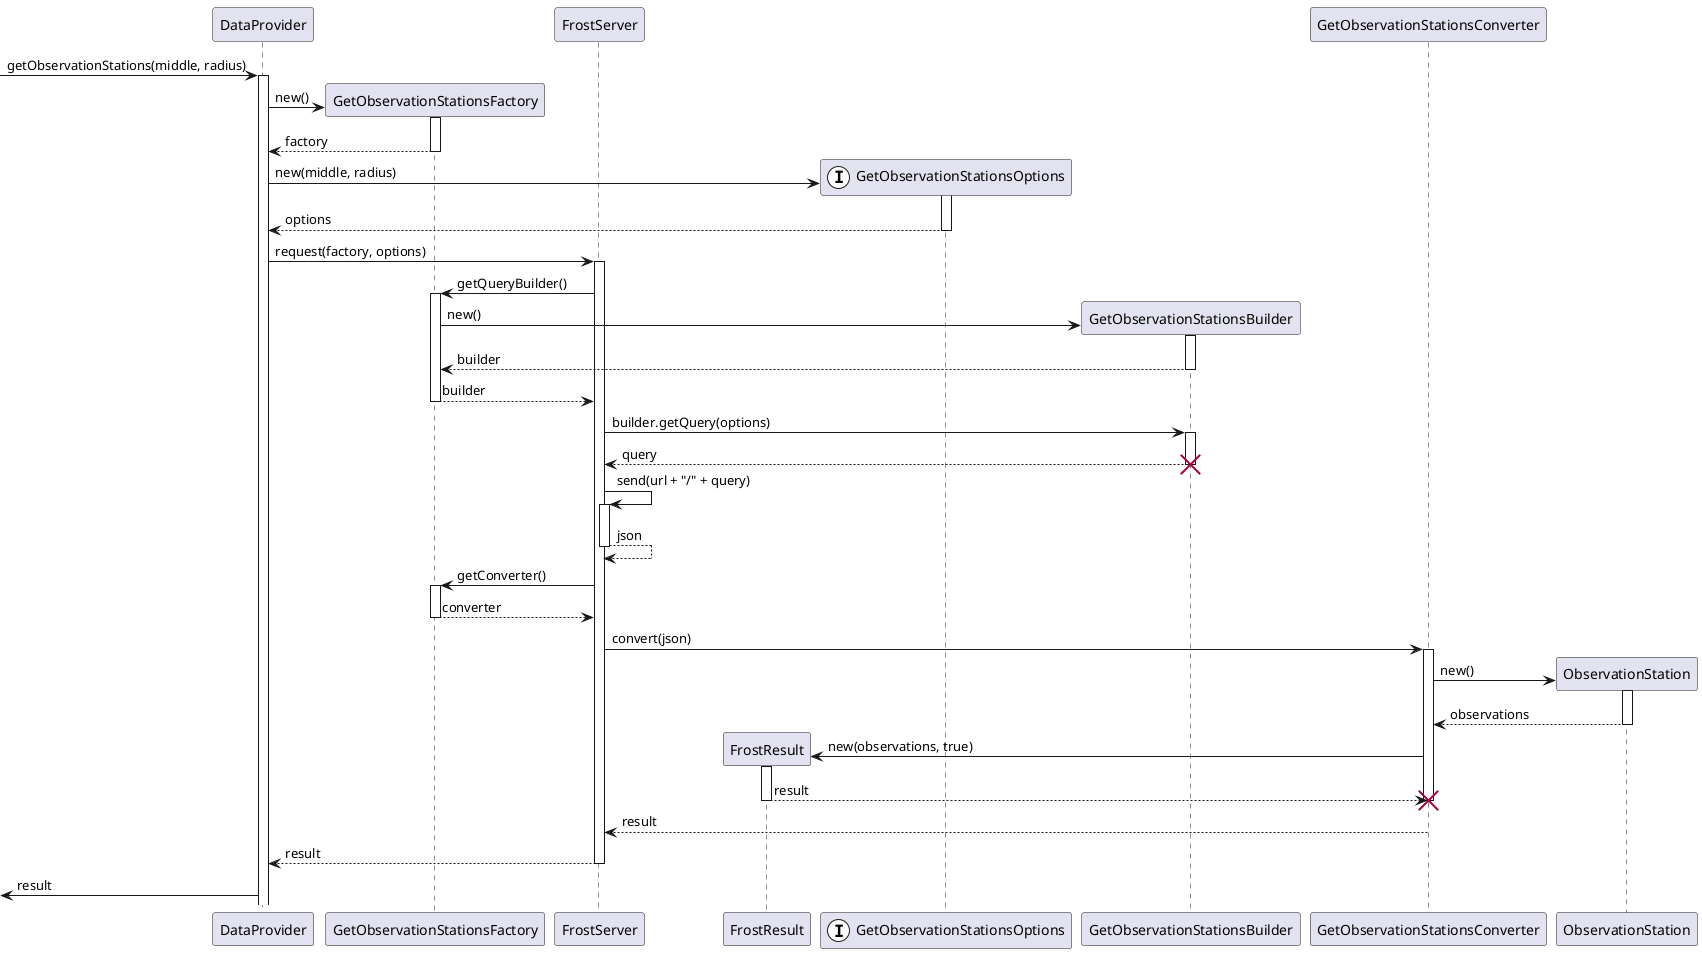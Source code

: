 @startuml FrostFactory

participant DataProvider
participant GetObservationStationsFactory
participant FrostServer
participant FrostResult
participant GetObservationStationsOptions <<(I, #FFFFFF)>>

[-> DataProvider ++ : getObservationStations(middle, radius)

'Factory
create GetObservationStationsFactory
DataProvider -> GetObservationStationsFactory ++ : new()
return factory
create GetObservationStationsOptions
DataProvider -> GetObservationStationsOptions ++ : new(middle, radius)
return options
DataProvider -> FrostServer ++ : request(factory, options)

'Builder

FrostServer -> GetObservationStationsFactory ++ : getQueryBuilder()
create GetObservationStationsBuilder
GetObservationStationsFactory -> GetObservationStationsBuilder ++ : new()
return builder
return builder
FrostServer -> GetObservationStationsBuilder ++ : builder.getQuery(options)
return query
destroy GetObservationStationsBuilder

'Request
FrostServer -> FrostServer ++ : send(url + "/" + query)
return json

'Converter
FrostServer -> GetObservationStationsFactory ++ : getConverter()
return converter
FrostServer -> GetObservationStationsConverter ++ : convert(json)
create ObservationStation
GetObservationStationsConverter -> ObservationStation ++ : new()
return observations
create FrostResult
GetObservationStationsConverter -> FrostResult ++: new(observations, true)
return result
destroy GetObservationStationsConverter
return result
return result
[<- DataProvider : result
@enduml